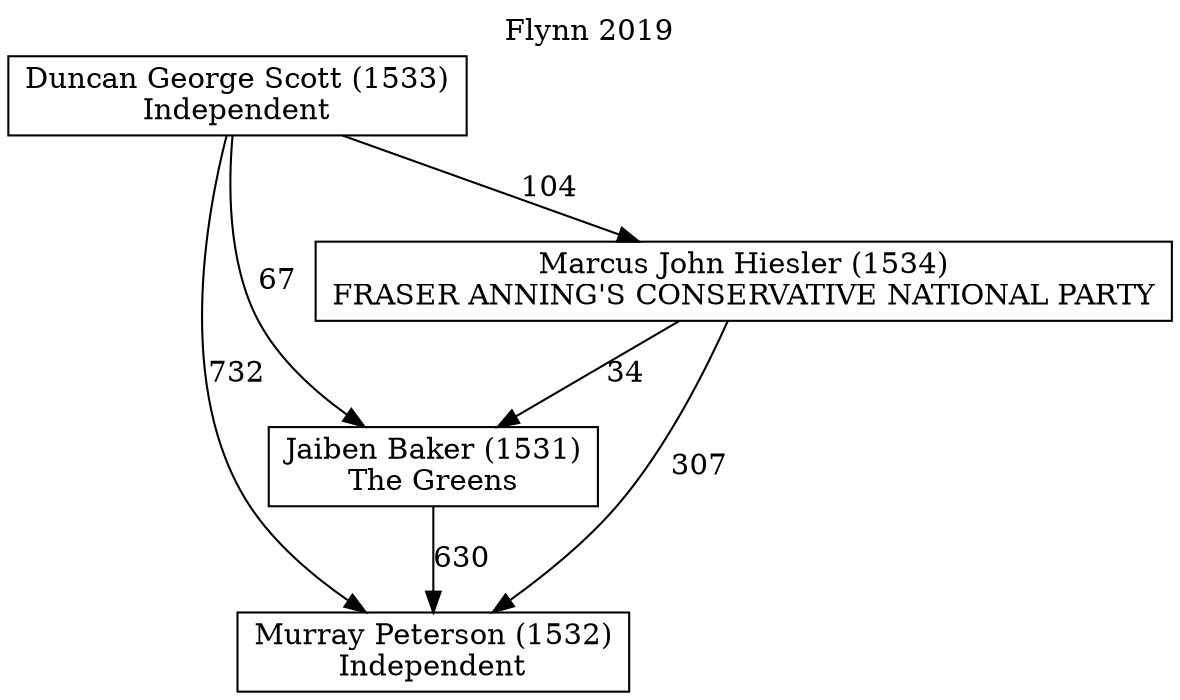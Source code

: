// House preference flow
digraph "Murray Peterson (1532)_Flynn_2019" {
	graph [label="Flynn 2019" labelloc=t mclimit=10]
	node [shape=box]
	"Murray Peterson (1532)" [label="Murray Peterson (1532)
Independent"]
	"Jaiben Baker (1531)" [label="Jaiben Baker (1531)
The Greens"]
	"Marcus John Hiesler (1534)" [label="Marcus John Hiesler (1534)
FRASER ANNING'S CONSERVATIVE NATIONAL PARTY"]
	"Duncan George Scott (1533)" [label="Duncan George Scott (1533)
Independent"]
	"Jaiben Baker (1531)" -> "Murray Peterson (1532)" [label=630]
	"Marcus John Hiesler (1534)" -> "Jaiben Baker (1531)" [label=34]
	"Duncan George Scott (1533)" -> "Marcus John Hiesler (1534)" [label=104]
	"Marcus John Hiesler (1534)" -> "Murray Peterson (1532)" [label=307]
	"Duncan George Scott (1533)" -> "Murray Peterson (1532)" [label=732]
	"Duncan George Scott (1533)" -> "Jaiben Baker (1531)" [label=67]
}
